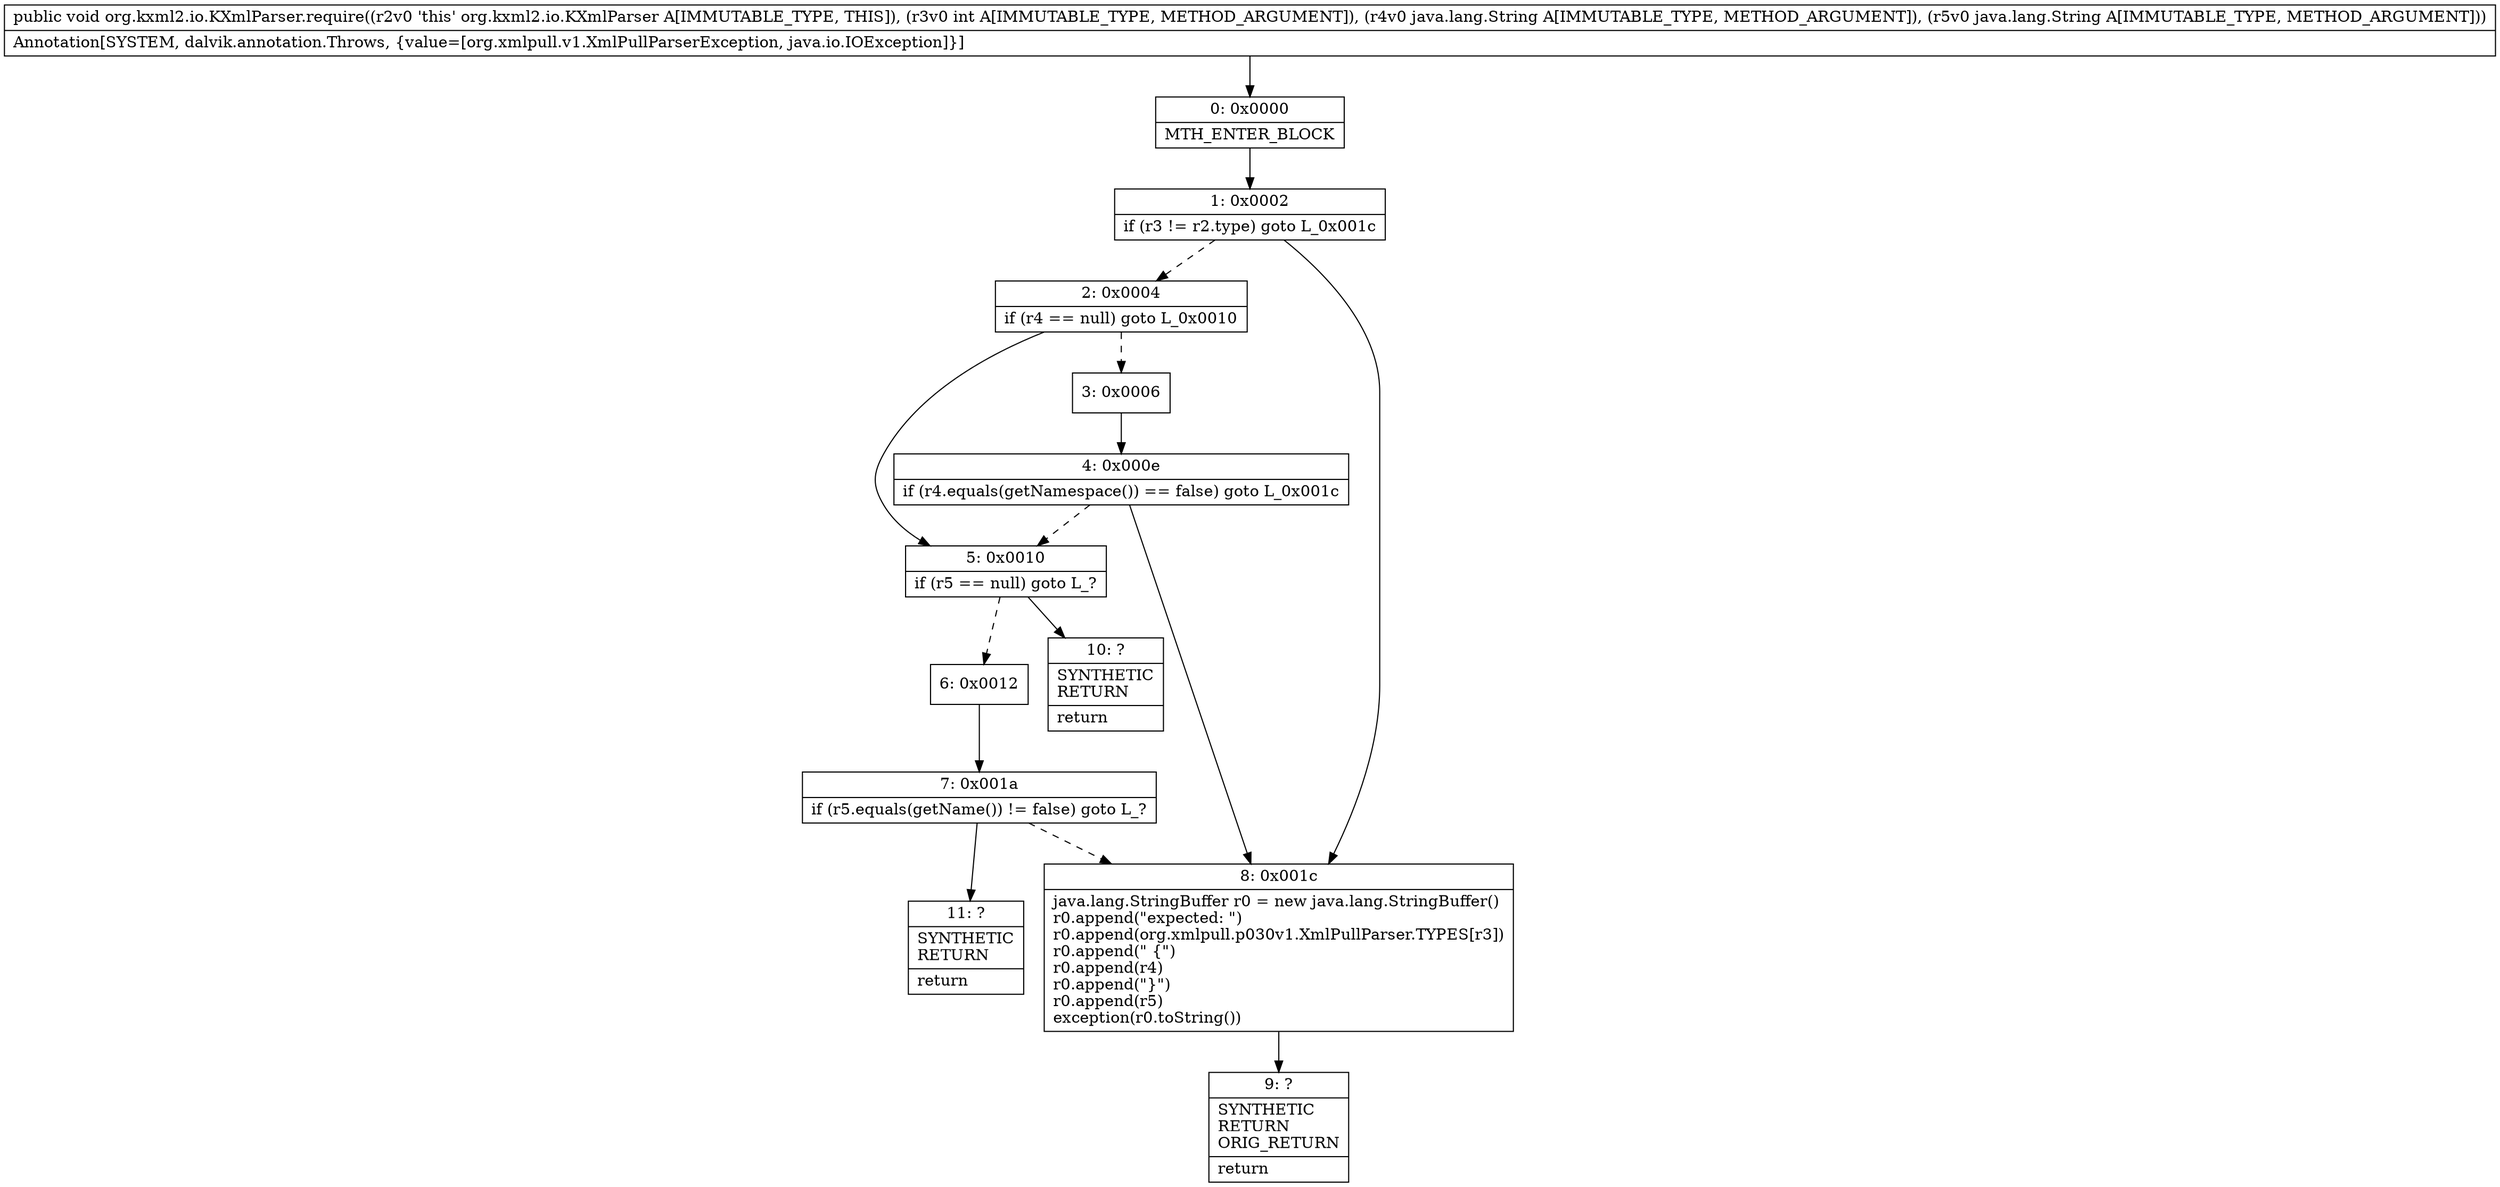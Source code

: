 digraph "CFG fororg.kxml2.io.KXmlParser.require(ILjava\/lang\/String;Ljava\/lang\/String;)V" {
Node_0 [shape=record,label="{0\:\ 0x0000|MTH_ENTER_BLOCK\l}"];
Node_1 [shape=record,label="{1\:\ 0x0002|if (r3 != r2.type) goto L_0x001c\l}"];
Node_2 [shape=record,label="{2\:\ 0x0004|if (r4 == null) goto L_0x0010\l}"];
Node_3 [shape=record,label="{3\:\ 0x0006}"];
Node_4 [shape=record,label="{4\:\ 0x000e|if (r4.equals(getNamespace()) == false) goto L_0x001c\l}"];
Node_5 [shape=record,label="{5\:\ 0x0010|if (r5 == null) goto L_?\l}"];
Node_6 [shape=record,label="{6\:\ 0x0012}"];
Node_7 [shape=record,label="{7\:\ 0x001a|if (r5.equals(getName()) != false) goto L_?\l}"];
Node_8 [shape=record,label="{8\:\ 0x001c|java.lang.StringBuffer r0 = new java.lang.StringBuffer()\lr0.append(\"expected: \")\lr0.append(org.xmlpull.p030v1.XmlPullParser.TYPES[r3])\lr0.append(\" \{\")\lr0.append(r4)\lr0.append(\"\}\")\lr0.append(r5)\lexception(r0.toString())\l}"];
Node_9 [shape=record,label="{9\:\ ?|SYNTHETIC\lRETURN\lORIG_RETURN\l|return\l}"];
Node_10 [shape=record,label="{10\:\ ?|SYNTHETIC\lRETURN\l|return\l}"];
Node_11 [shape=record,label="{11\:\ ?|SYNTHETIC\lRETURN\l|return\l}"];
MethodNode[shape=record,label="{public void org.kxml2.io.KXmlParser.require((r2v0 'this' org.kxml2.io.KXmlParser A[IMMUTABLE_TYPE, THIS]), (r3v0 int A[IMMUTABLE_TYPE, METHOD_ARGUMENT]), (r4v0 java.lang.String A[IMMUTABLE_TYPE, METHOD_ARGUMENT]), (r5v0 java.lang.String A[IMMUTABLE_TYPE, METHOD_ARGUMENT]))  | Annotation[SYSTEM, dalvik.annotation.Throws, \{value=[org.xmlpull.v1.XmlPullParserException, java.io.IOException]\}]\l}"];
MethodNode -> Node_0;
Node_0 -> Node_1;
Node_1 -> Node_2[style=dashed];
Node_1 -> Node_8;
Node_2 -> Node_3[style=dashed];
Node_2 -> Node_5;
Node_3 -> Node_4;
Node_4 -> Node_5[style=dashed];
Node_4 -> Node_8;
Node_5 -> Node_6[style=dashed];
Node_5 -> Node_10;
Node_6 -> Node_7;
Node_7 -> Node_8[style=dashed];
Node_7 -> Node_11;
Node_8 -> Node_9;
}

